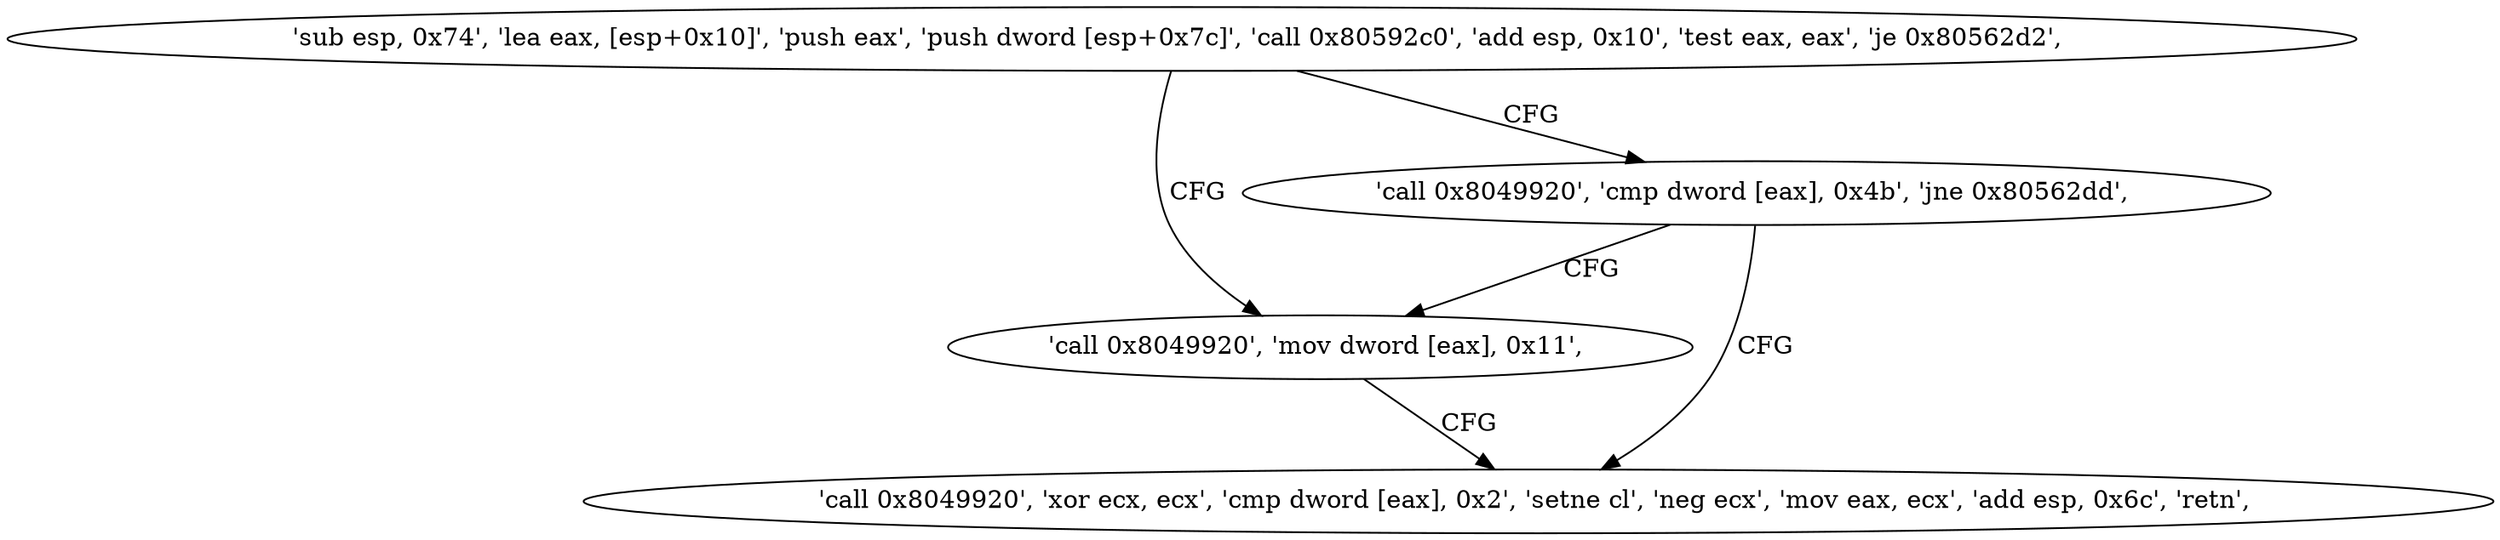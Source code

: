 digraph "func" {
"134570672" [label = "'sub esp, 0x74', 'lea eax, [esp+0x10]', 'push eax', 'push dword [esp+0x7c]', 'call 0x80592c0', 'add esp, 0x10', 'test eax, eax', 'je 0x80562d2', " ]
"134570706" [label = "'call 0x8049920', 'mov dword [eax], 0x11', " ]
"134570696" [label = "'call 0x8049920', 'cmp dword [eax], 0x4b', 'jne 0x80562dd', " ]
"134570717" [label = "'call 0x8049920', 'xor ecx, ecx', 'cmp dword [eax], 0x2', 'setne cl', 'neg ecx', 'mov eax, ecx', 'add esp, 0x6c', 'retn', " ]
"134570672" -> "134570706" [ label = "CFG" ]
"134570672" -> "134570696" [ label = "CFG" ]
"134570706" -> "134570717" [ label = "CFG" ]
"134570696" -> "134570717" [ label = "CFG" ]
"134570696" -> "134570706" [ label = "CFG" ]
}
